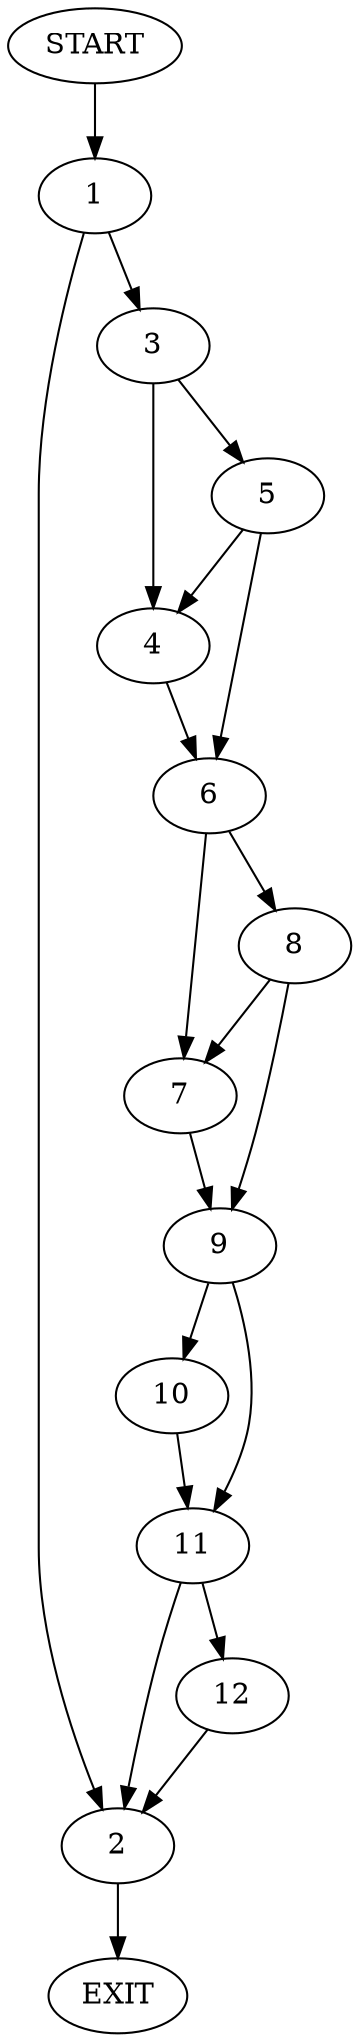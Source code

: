 digraph {
0 [label="START"]
13 [label="EXIT"]
0 -> 1
1 -> 2
1 -> 3
2 -> 13
3 -> 4
3 -> 5
5 -> 4
5 -> 6
4 -> 6
6 -> 7
6 -> 8
7 -> 9
8 -> 7
8 -> 9
9 -> 10
9 -> 11
10 -> 11
11 -> 2
11 -> 12
12 -> 2
}
